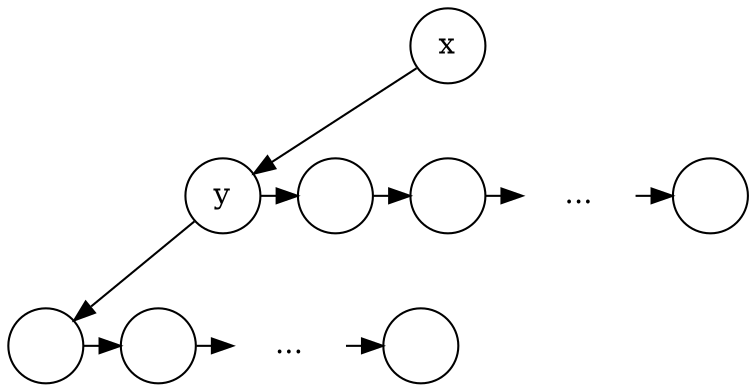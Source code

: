 digraph G{
	margin="0"
	node[shape=circle]
	tBk[label="x"];
	tBkBk[label="y"];
	tBkBk1[label=""];
	tBkBk2[label=""];
	tBkBketc[label="...", shape=plaintext];
	tBkBkk[label=""];
	{rank=same tBkBk1->tBkBk2->tBkBketc->tBkBkk}
	tBkBk->tBkBk1;
	tBkBk->tBkBk2[style=invis];
	tBkBk->tBkBketc[style=invis];
	tBkBk->tBkBkk[style=invis];
	tBk1[label=""];
	tBk2[label=""];
	tBketc[label="...", shape=plaintext];
	tBkk[label=""];
	{rank=same tBkBk->tBk1->tBk2->tBketc->tBkk}
	tBk->tBkBk;
	tBk->tBk1[style=invis];
	tBk->tBk2[style=invis];
	tBk->tBketc[style=invis];
	tBk->tBkk[style=invis];
}